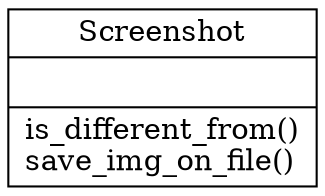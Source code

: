 digraph "classes_screenshot" {
charset="utf-8"
rankdir=BT
"0" [label="{Screenshot|\l|is_different_from()\lsave_img_on_file()\l}", shape="record"];
}
